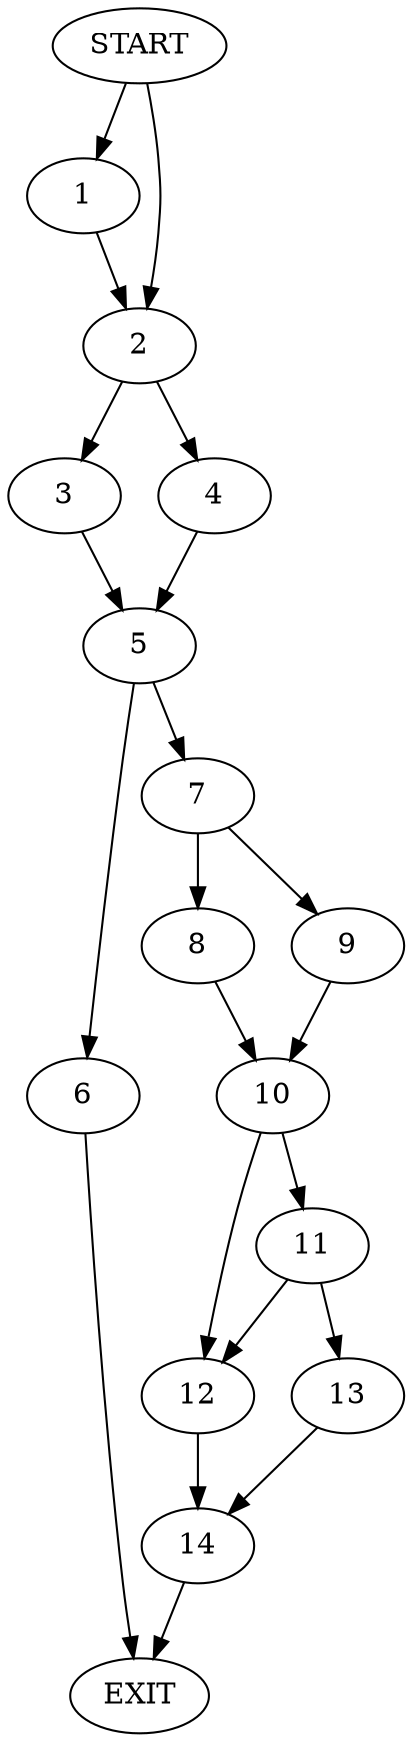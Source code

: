 digraph { 
0 [label="START"];
1;
2;
3;
4;
5;
6;
7;
8;
9;
10;
11;
12;
13;
14;
15[label="EXIT"];
0 -> 1;
0 -> 2;
1 -> 2;
2 -> 3;
2 -> 4;
3 -> 5;
4 -> 5;
5 -> 6;
5 -> 7;
6 -> 15;
7 -> 8;
7 -> 9;
8 -> 10;
9 -> 10;
10 -> 12;
10 -> 11;
11 -> 12;
11 -> 13;
12 -> 14;
13 -> 14;
14 -> 15;
}